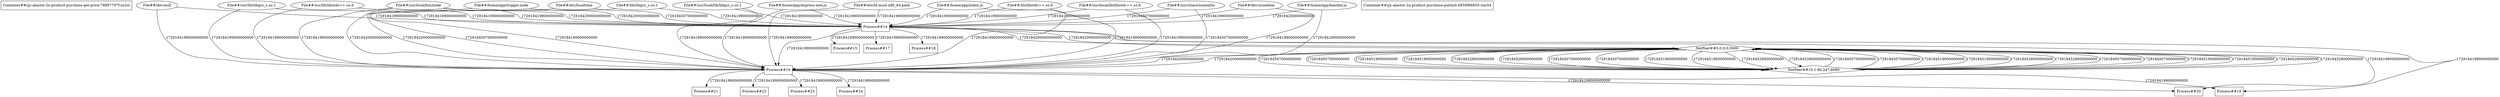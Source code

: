 digraph G {
"Container##zjy-alastor-2n-product-purchase-get-price-78897797f-nz2sl" [shape="box"];
"File##/dev/null" [shape="ellipse"];
"File##/dev/urandom" [shape="ellipse"];
"File##/etc/ld-musl-x86_64.path" [shape="ellipse"];
"File##/etc/localtime" [shape="ellipse"];
"File##/home/app/express-new.js" [shape="ellipse"];
"File##/home/app/handler.js" [shape="ellipse"];
"File##/home/app/index.js" [shape="ellipse"];
"File##/home/app/trigger.node" [shape="ellipse"];
"File##/lib/libgcc_s.so.1" [shape="ellipse"];
"File##/lib/libstdc++.so.6" [shape="ellipse"];
"File##/usr/lib/libgcc_s.so.1" [shape="ellipse"];
"File##/usr/lib/libstdc++.so.6" [shape="ellipse"];
"File##/usr/local/bin/node" [shape="ellipse"];
"File##/usr/local/lib/libgcc_s.so.1" [shape="ellipse"];
"File##/usr/local/lib/libstdc++.so.6" [shape="ellipse"];
"File##/usr/share/zoneinfo/" [shape="ellipse"];
"NetPeer##0.0.0.0:3000" [shape="diamond"];
"NetPeer##10.1.80.247:8080" [shape="diamond"];
"Process##14" [shape="box"];
"Process##15" [shape="box"];
"Process##16" [shape="box"];
"Process##17" [shape="box"];
"Process##18" [shape="box"];
"Process##19" [shape="box"];
"Process##20" [shape="box"];
"File##/etc/ld-musl-x86_64.path" -> "Process##14" [label="1729184199000000000"];
"File##/lib/libstdc++.so.6" -> "Process##14" [label="1729184199000000000"];
"File##/usr/local/lib/libstdc++.so.6" -> "Process##14" [label="1729184199000000000"];
"File##/usr/lib/libstdc++.so.6" -> "Process##14" [label="1729184199000000000"];
"File##/lib/libgcc_s.so.1" -> "Process##14" [label="1729184199000000000"];
"File##/usr/local/lib/libgcc_s.so.1" -> "Process##14" [label="1729184199000000000"];
"File##/usr/lib/libgcc_s.so.1" -> "Process##14" [label="1729184199000000000"];
"Process##14" -> "Process##15" [label="1729184199000000000"];
"Process##14" -> "Process##16" [label="1729184199000000000"];
"Process##14" -> "Process##17" [label="1729184199000000000"];
"Process##14" -> "Process##18" [label="1729184199000000000"];
"Process##14" -> "Process##19" [label="1729184199000000000"];
"File##/usr/local/bin/node" -> "Process##14" [label="1729184199000000000"];
"File##/usr/local/bin/node" -> "Process##14" [label="1729184200000000000"];
"File##/dev/urandom" -> "Process##14" [label="1729184199000000000"];
"Process##14" -> "Process##20" [label="1729184199000000000"];
"File##/dev/null" -> "Process##14" [label="1729184199000000000"];
"File##/home/app/index.js" -> "Process##14" [label="1729184199000000000"];
"File##/home/app/express-new.js" -> "Process##14" [label="1729184199000000000"];
"File##/home/app/trigger.node" -> "Process##14" [label="1729184200000000000"];
"File##/home/app/handler.js" -> "Process##14" [label="1729184200000000000"];
"Process##14" -> "NetPeer##0.0.0.0:3000" [label="1729184200000000000"];
"NetPeer##0.0.0.0:3000" -> "Process##14" [label="1729184200000000000"];
"NetPeer##0.0.0.0:3000" -> "NetPeer##10.1.80.247:8080" [label="1729184507000000000"];
"NetPeer##0.0.0.0:3000" -> "NetPeer##10.1.80.247:8080" [label="1729184507000000000"];
"NetPeer##0.0.0.0:3000" -> "NetPeer##10.1.80.247:8080" [label="1729184519000000000"];
"NetPeer##0.0.0.0:3000" -> "NetPeer##10.1.80.247:8080" [label="1729184519000000000"];
"NetPeer##0.0.0.0:3000" -> "NetPeer##10.1.80.247:8080" [label="1729184528000000000"];
"NetPeer##0.0.0.0:3000" -> "NetPeer##10.1.80.247:8080" [label="1729184528000000000"];
"NetPeer##10.1.80.247:8080" -> "NetPeer##0.0.0.0:3000" [label="1729184507000000000"];
"NetPeer##10.1.80.247:8080" -> "NetPeer##0.0.0.0:3000" [label="1729184507000000000"];
"NetPeer##10.1.80.247:8080" -> "NetPeer##0.0.0.0:3000" [label="1729184519000000000"];
"NetPeer##10.1.80.247:8080" -> "NetPeer##0.0.0.0:3000" [label="1729184519000000000"];
"NetPeer##10.1.80.247:8080" -> "NetPeer##0.0.0.0:3000" [label="1729184528000000000"];
"NetPeer##10.1.80.247:8080" -> "NetPeer##0.0.0.0:3000" [label="1729184528000000000"];
"File##/etc/localtime" -> "Process##14" [label="1729184507000000000"];
"File##/usr/share/zoneinfo/" -> "Process##14" [label="1729184507000000000"];
"Container##zjy-alastor-2n-product-purchase-publish-6859f98855-zlm54" [shape="box"];
"File##/dev/null" [shape="ellipse"];
"File##/dev/urandom" [shape="ellipse"];
"File##/etc/ld-musl-x86_64.path" [shape="ellipse"];
"File##/etc/localtime" [shape="ellipse"];
"File##/home/app/express-new.js" [shape="ellipse"];
"File##/home/app/handler.js" [shape="ellipse"];
"File##/home/app/index.js" [shape="ellipse"];
"File##/home/app/trigger.node" [shape="ellipse"];
"File##/lib/libgcc_s.so.1" [shape="ellipse"];
"File##/lib/libstdc++.so.6" [shape="ellipse"];
"File##/usr/lib/libgcc_s.so.1" [shape="ellipse"];
"File##/usr/lib/libstdc++.so.6" [shape="ellipse"];
"File##/usr/local/bin/node" [shape="ellipse"];
"File##/usr/local/lib/libgcc_s.so.1" [shape="ellipse"];
"File##/usr/local/lib/libstdc++.so.6" [shape="ellipse"];
"File##/usr/share/zoneinfo/" [shape="ellipse"];
"NetPeer##0.0.0.0:3000" [shape="diamond"];
"NetPeer##10.1.80.247:8080" [shape="diamond"];
"Process##16" [shape="box"];
"Process##19" [shape="box"];
"Process##20" [shape="box"];
"Process##21" [shape="box"];
"Process##22" [shape="box"];
"Process##23" [shape="box"];
"Process##24" [shape="box"];
"File##/etc/ld-musl-x86_64.path" -> "Process##16" [label="1729184199000000000"];
"File##/lib/libstdc++.so.6" -> "Process##16" [label="1729184199000000000"];
"File##/usr/local/lib/libstdc++.so.6" -> "Process##16" [label="1729184199000000000"];
"File##/usr/lib/libstdc++.so.6" -> "Process##16" [label="1729184199000000000"];
"File##/lib/libgcc_s.so.1" -> "Process##16" [label="1729184199000000000"];
"File##/usr/local/lib/libgcc_s.so.1" -> "Process##16" [label="1729184199000000000"];
"File##/usr/lib/libgcc_s.so.1" -> "Process##16" [label="1729184199000000000"];
"Process##16" -> "Process##19" [label="1729184199000000000"];
"Process##16" -> "Process##20" [label="1729184199000000000"];
"Process##16" -> "Process##21" [label="1729184199000000000"];
"Process##16" -> "Process##22" [label="1729184199000000000"];
"Process##16" -> "Process##23" [label="1729184199000000000"];
"File##/usr/local/bin/node" -> "Process##16" [label="1729184199000000000"];
"File##/usr/local/bin/node" -> "Process##16" [label="1729184200000000000"];
"File##/dev/urandom" -> "Process##16" [label="1729184199000000000"];
"Process##16" -> "Process##24" [label="1729184199000000000"];
"File##/dev/null" -> "Process##16" [label="1729184199000000000"];
"File##/home/app/index.js" -> "Process##16" [label="1729184199000000000"];
"File##/home/app/express-new.js" -> "Process##16" [label="1729184199000000000"];
"File##/home/app/trigger.node" -> "Process##16" [label="1729184200000000000"];
"File##/home/app/handler.js" -> "Process##16" [label="1729184200000000000"];
"Process##16" -> "NetPeer##0.0.0.0:3000" [label="1729184200000000000"];
"NetPeer##0.0.0.0:3000" -> "Process##16" [label="1729184200000000000"];
"NetPeer##0.0.0.0:3000" -> "NetPeer##10.1.80.247:8080" [label="1729184507000000000"];
"NetPeer##0.0.0.0:3000" -> "NetPeer##10.1.80.247:8080" [label="1729184507000000000"];
"NetPeer##0.0.0.0:3000" -> "NetPeer##10.1.80.247:8080" [label="1729184519000000000"];
"NetPeer##0.0.0.0:3000" -> "NetPeer##10.1.80.247:8080" [label="1729184519000000000"];
"NetPeer##0.0.0.0:3000" -> "NetPeer##10.1.80.247:8080" [label="1729184528000000000"];
"NetPeer##0.0.0.0:3000" -> "NetPeer##10.1.80.247:8080" [label="1729184528000000000"];
"NetPeer##10.1.80.247:8080" -> "NetPeer##0.0.0.0:3000" [label="1729184507000000000"];
"NetPeer##10.1.80.247:8080" -> "NetPeer##0.0.0.0:3000" [label="1729184507000000000"];
"NetPeer##10.1.80.247:8080" -> "NetPeer##0.0.0.0:3000" [label="1729184519000000000"];
"NetPeer##10.1.80.247:8080" -> "NetPeer##0.0.0.0:3000" [label="1729184519000000000"];
"NetPeer##10.1.80.247:8080" -> "NetPeer##0.0.0.0:3000" [label="1729184528000000000"];
"NetPeer##10.1.80.247:8080" -> "NetPeer##0.0.0.0:3000" [label="1729184528000000000"];
"File##/etc/localtime" -> "Process##16" [label="1729184507000000000"];
"File##/usr/share/zoneinfo/" -> "Process##16" [label="1729184507000000000"];
}
